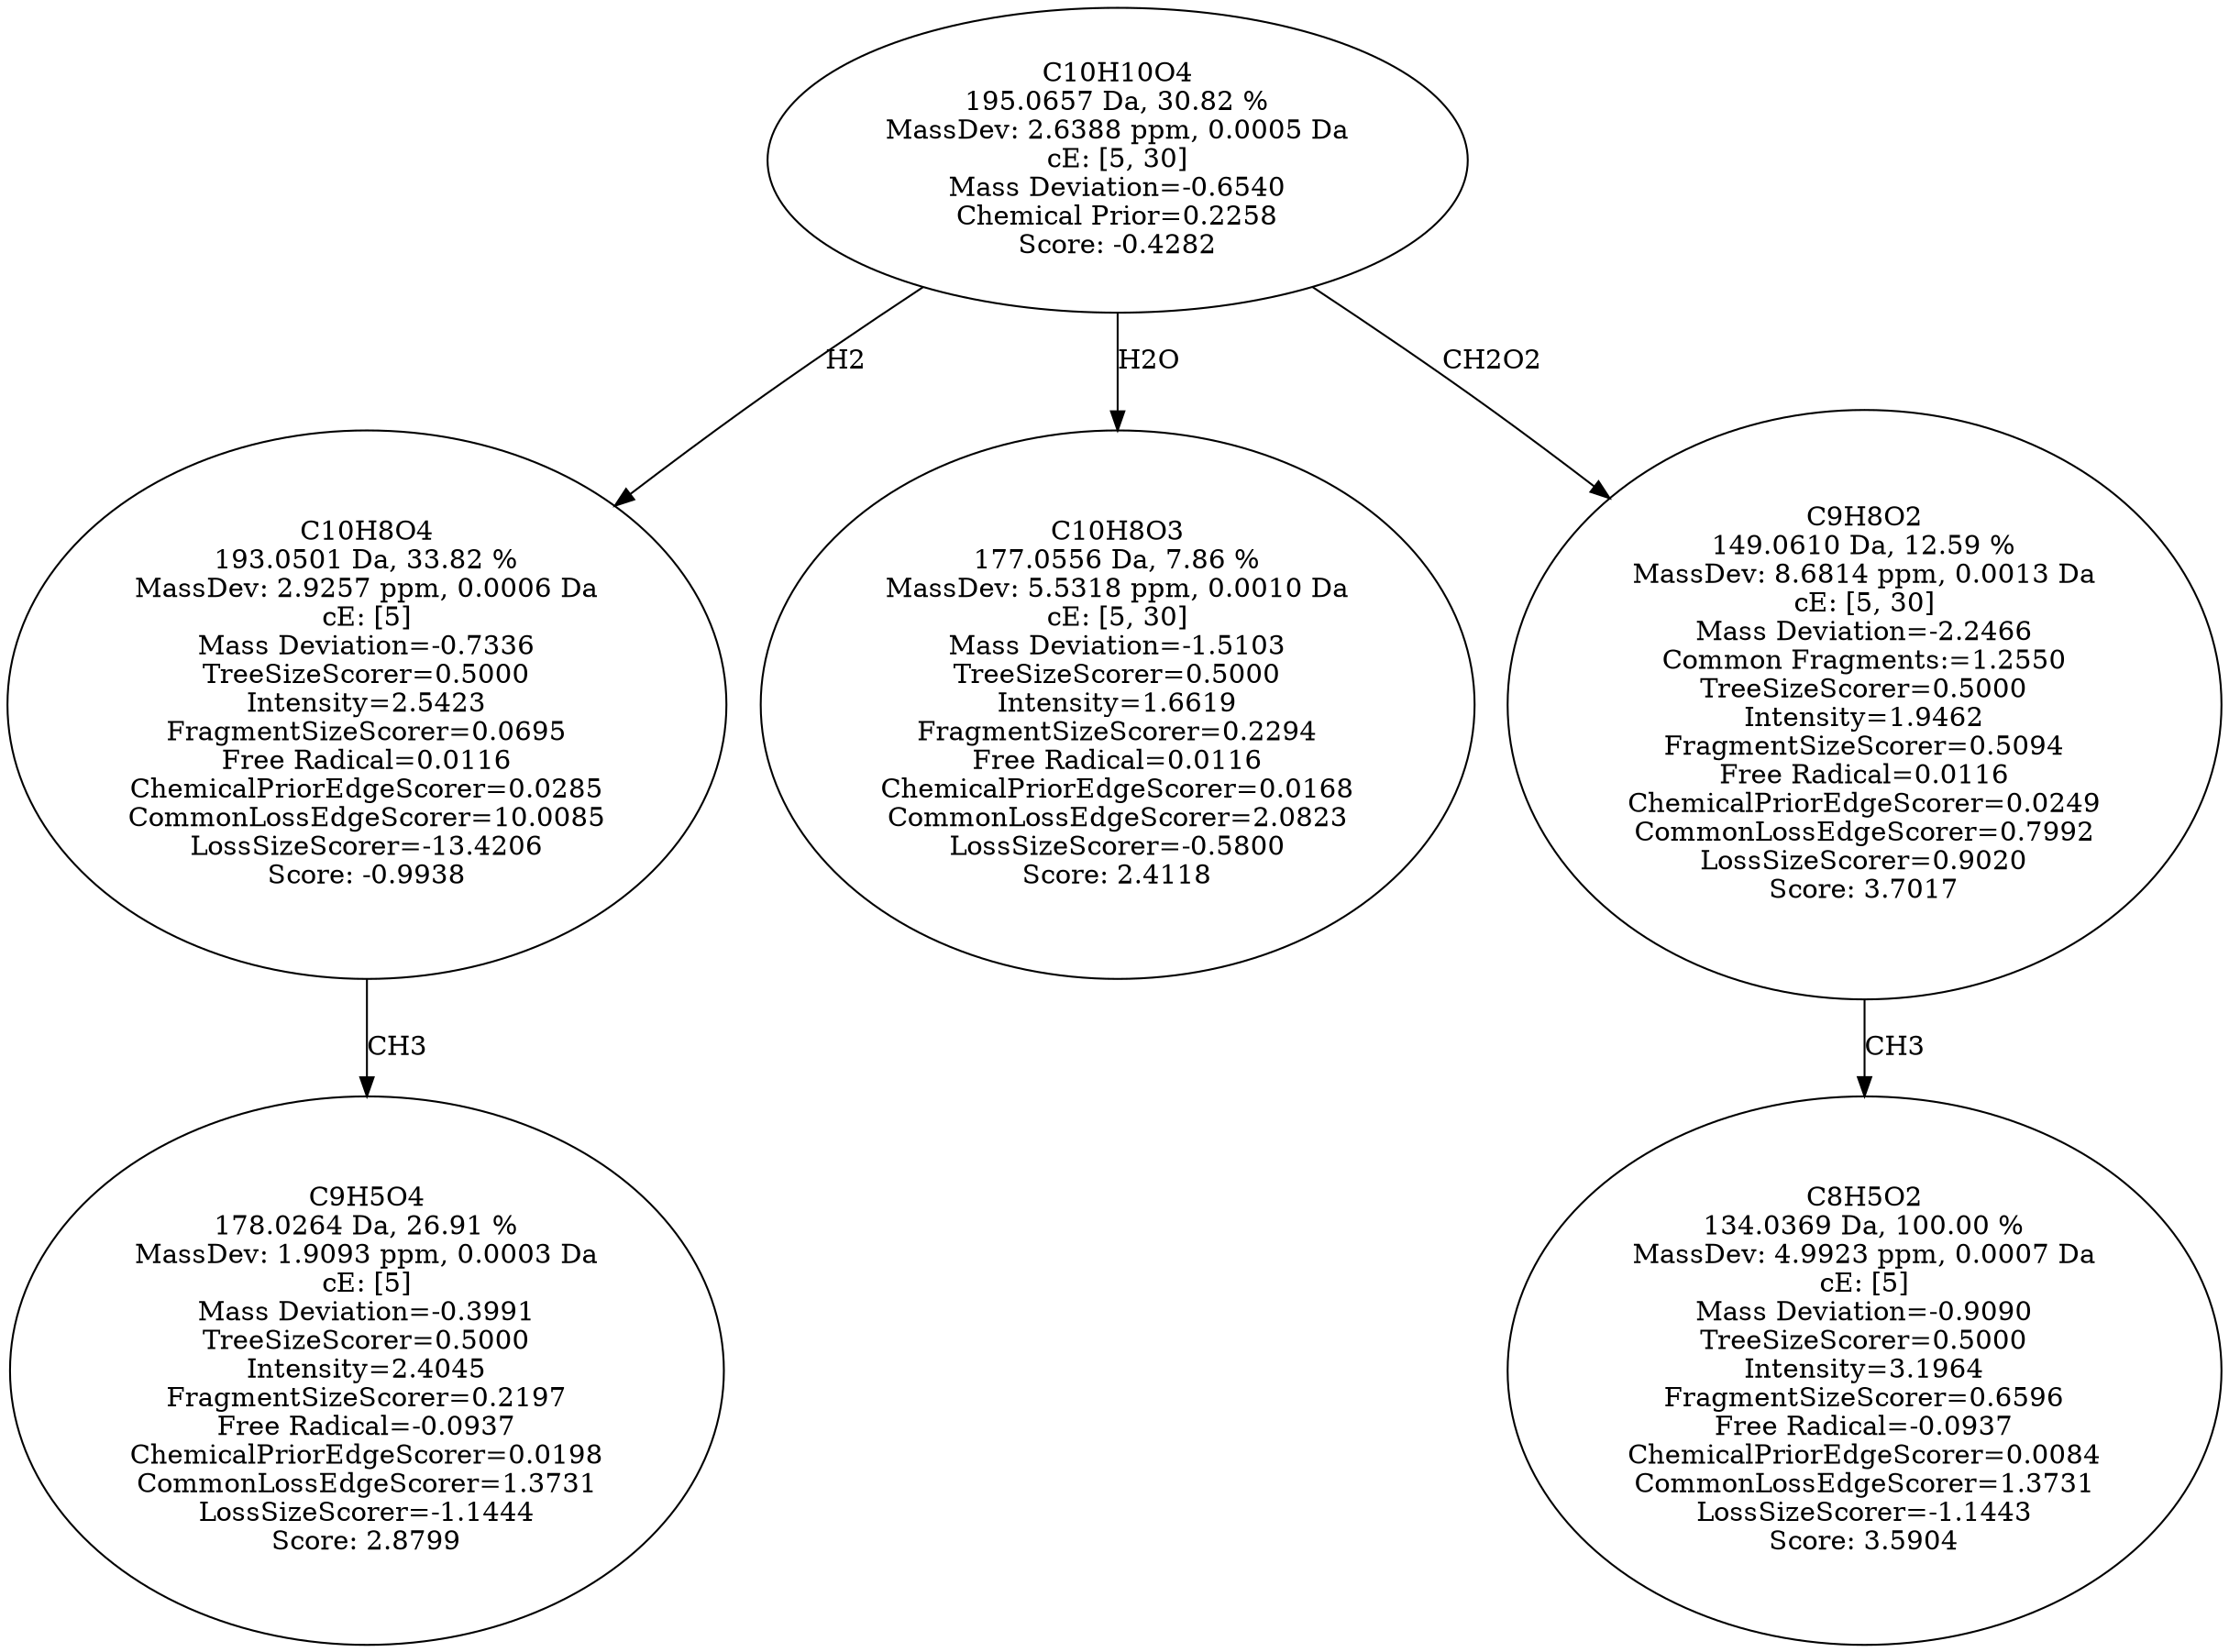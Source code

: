 strict digraph {
v1 [label="C9H5O4\n178.0264 Da, 26.91 %\nMassDev: 1.9093 ppm, 0.0003 Da\ncE: [5]\nMass Deviation=-0.3991\nTreeSizeScorer=0.5000\nIntensity=2.4045\nFragmentSizeScorer=0.2197\nFree Radical=-0.0937\nChemicalPriorEdgeScorer=0.0198\nCommonLossEdgeScorer=1.3731\nLossSizeScorer=-1.1444\nScore: 2.8799"];
v2 [label="C10H8O4\n193.0501 Da, 33.82 %\nMassDev: 2.9257 ppm, 0.0006 Da\ncE: [5]\nMass Deviation=-0.7336\nTreeSizeScorer=0.5000\nIntensity=2.5423\nFragmentSizeScorer=0.0695\nFree Radical=0.0116\nChemicalPriorEdgeScorer=0.0285\nCommonLossEdgeScorer=10.0085\nLossSizeScorer=-13.4206\nScore: -0.9938"];
v3 [label="C10H8O3\n177.0556 Da, 7.86 %\nMassDev: 5.5318 ppm, 0.0010 Da\ncE: [5, 30]\nMass Deviation=-1.5103\nTreeSizeScorer=0.5000\nIntensity=1.6619\nFragmentSizeScorer=0.2294\nFree Radical=0.0116\nChemicalPriorEdgeScorer=0.0168\nCommonLossEdgeScorer=2.0823\nLossSizeScorer=-0.5800\nScore: 2.4118"];
v4 [label="C8H5O2\n134.0369 Da, 100.00 %\nMassDev: 4.9923 ppm, 0.0007 Da\ncE: [5]\nMass Deviation=-0.9090\nTreeSizeScorer=0.5000\nIntensity=3.1964\nFragmentSizeScorer=0.6596\nFree Radical=-0.0937\nChemicalPriorEdgeScorer=0.0084\nCommonLossEdgeScorer=1.3731\nLossSizeScorer=-1.1443\nScore: 3.5904"];
v5 [label="C9H8O2\n149.0610 Da, 12.59 %\nMassDev: 8.6814 ppm, 0.0013 Da\ncE: [5, 30]\nMass Deviation=-2.2466\nCommon Fragments:=1.2550\nTreeSizeScorer=0.5000\nIntensity=1.9462\nFragmentSizeScorer=0.5094\nFree Radical=0.0116\nChemicalPriorEdgeScorer=0.0249\nCommonLossEdgeScorer=0.7992\nLossSizeScorer=0.9020\nScore: 3.7017"];
v6 [label="C10H10O4\n195.0657 Da, 30.82 %\nMassDev: 2.6388 ppm, 0.0005 Da\ncE: [5, 30]\nMass Deviation=-0.6540\nChemical Prior=0.2258\nScore: -0.4282"];
v2 -> v1 [label="CH3"];
v6 -> v2 [label="H2"];
v6 -> v3 [label="H2O"];
v5 -> v4 [label="CH3"];
v6 -> v5 [label="CH2O2"];
}